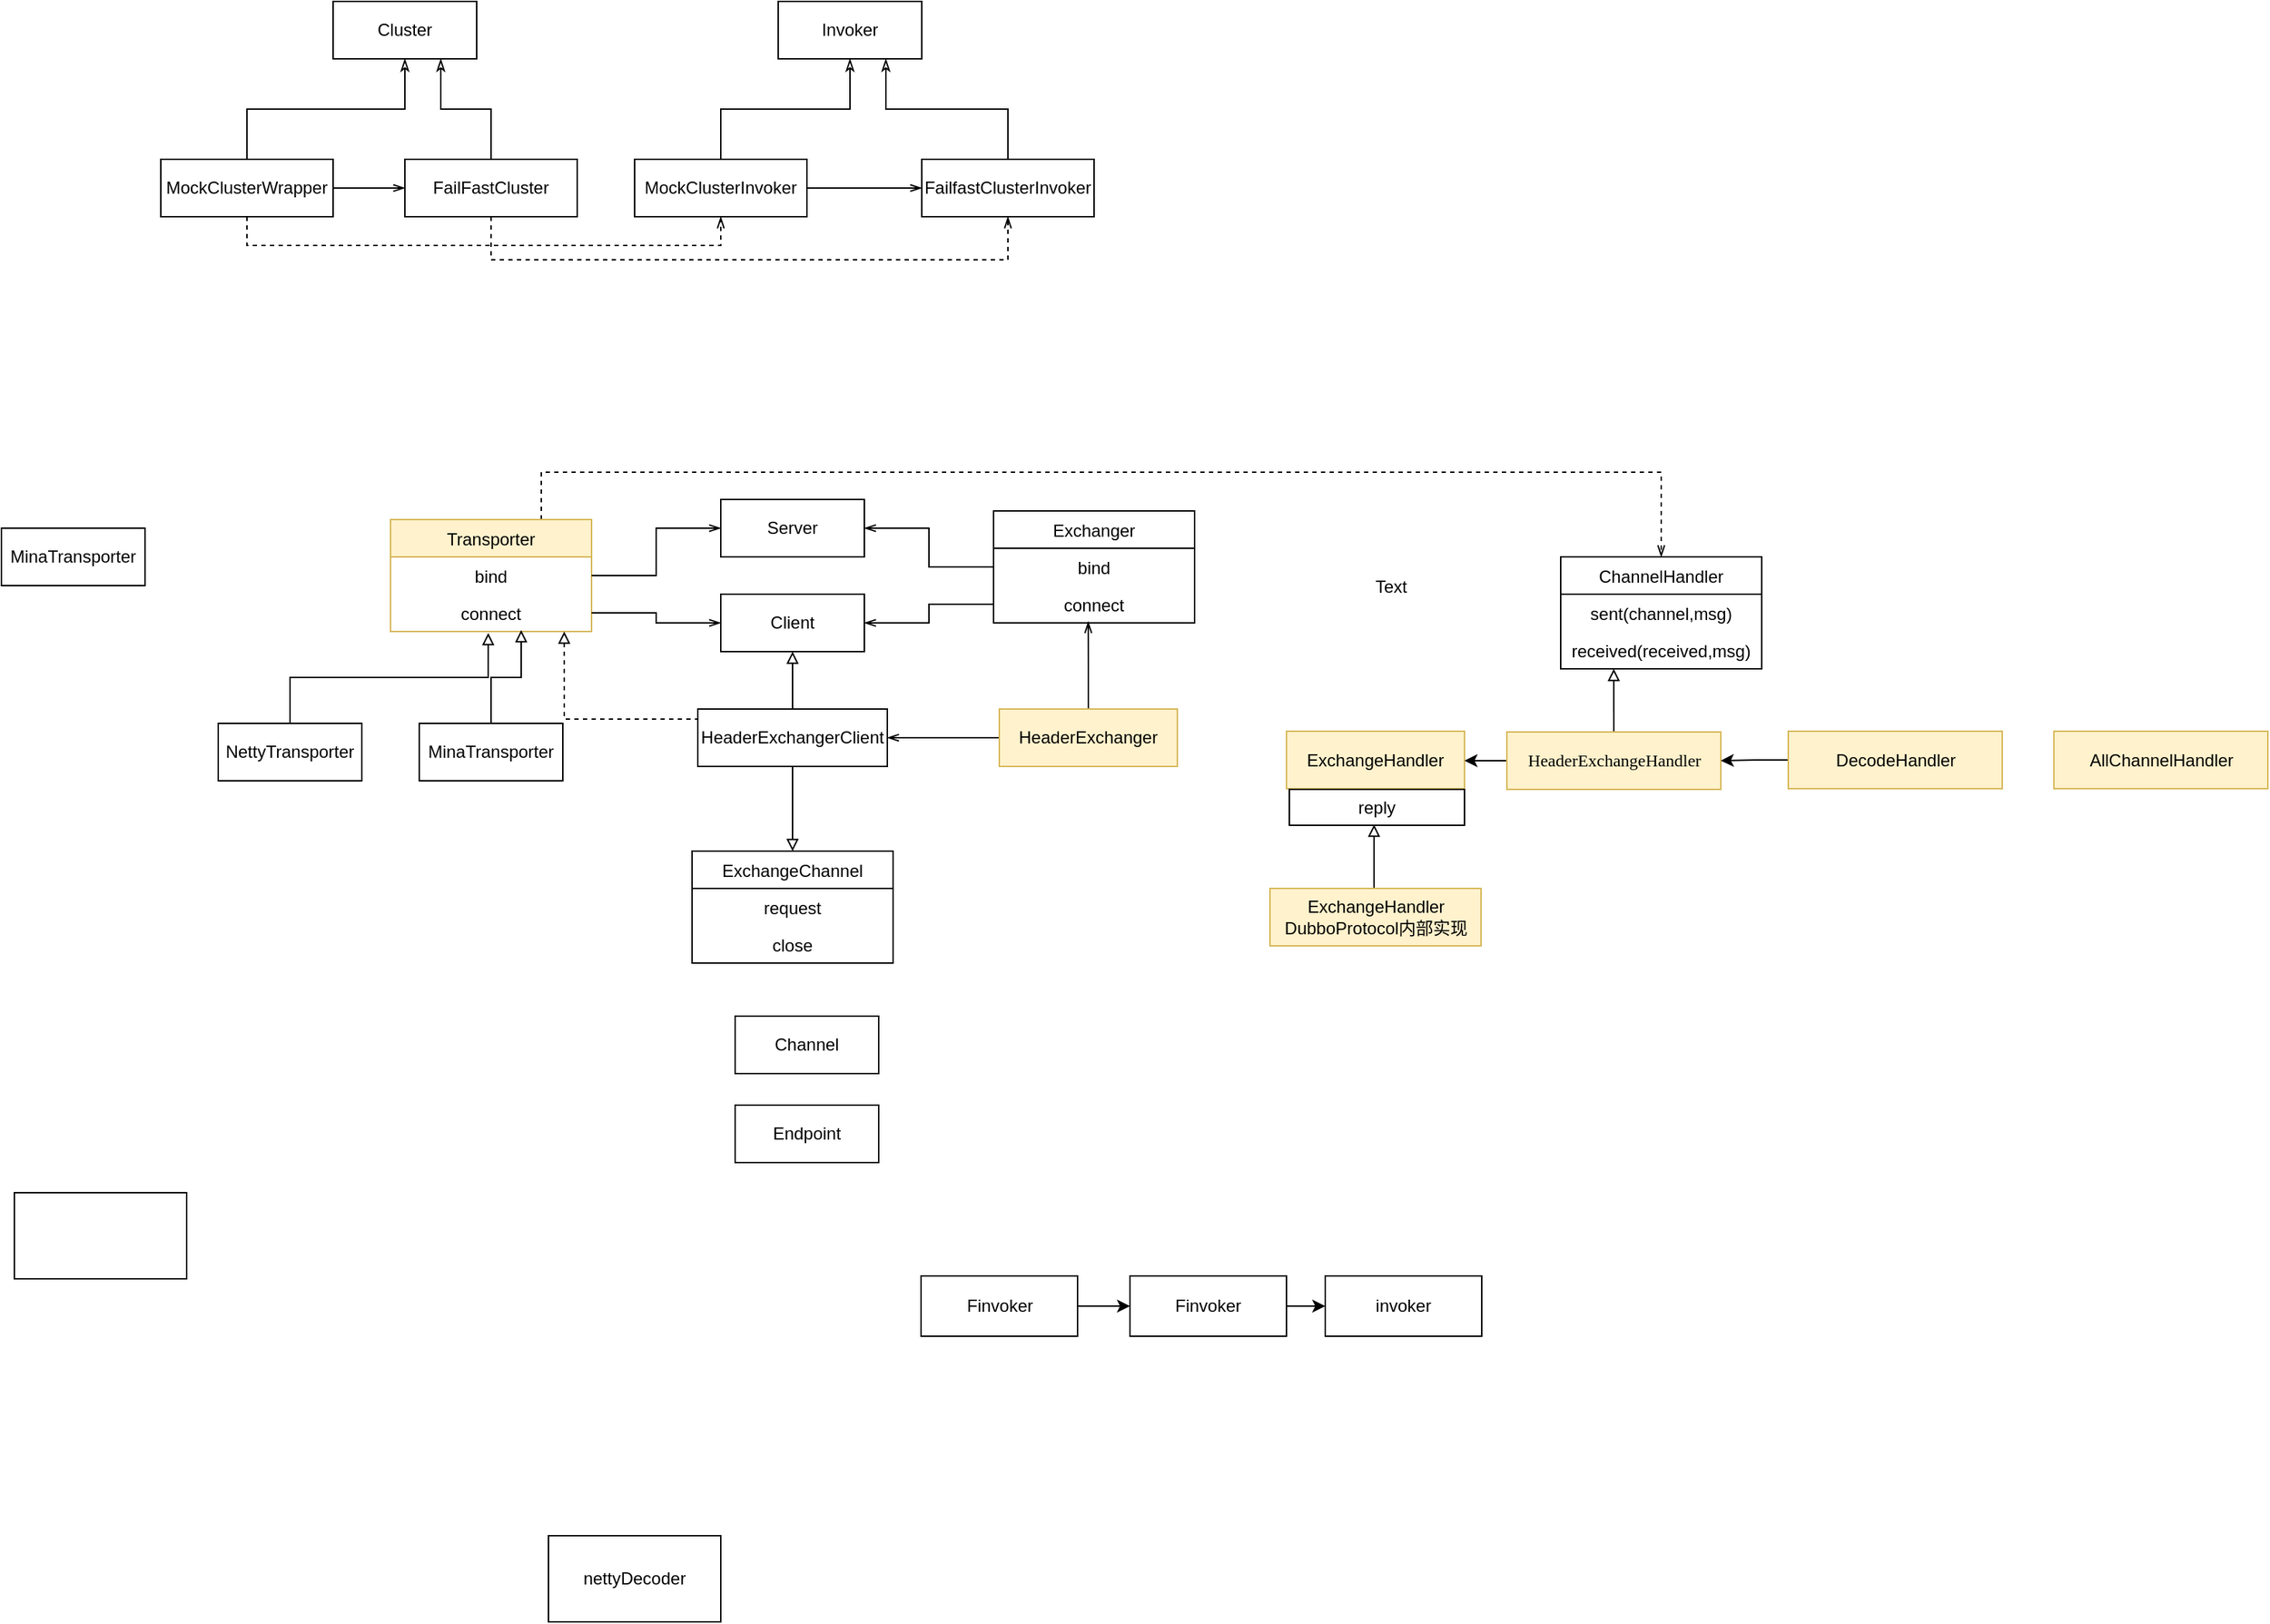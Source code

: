<mxfile version="12.1.9" type="github" pages="1">
  <diagram id="3wP88udwANUkymrkbnxM" name="第 1 页">
    <mxGraphModel dx="1162" dy="421" grid="0" gridSize="10" guides="1" tooltips="1" connect="1" arrows="1" fold="1" page="0" pageScale="1" pageWidth="827" pageHeight="1169" math="0" shadow="0">
      <root>
        <mxCell id="0"/>
        <mxCell id="1" parent="0"/>
        <mxCell id="S6FNpbCSUPsFbbJEjk5P-1" value="Cluster" style="rounded=0;whiteSpace=wrap;html=1;" parent="1" vertex="1">
          <mxGeometry x="170" y="120" width="100" height="40" as="geometry"/>
        </mxCell>
        <mxCell id="S6FNpbCSUPsFbbJEjk5P-2" value="Invoker" style="rounded=0;whiteSpace=wrap;html=1;" parent="1" vertex="1">
          <mxGeometry x="480" y="120" width="100" height="40" as="geometry"/>
        </mxCell>
        <mxCell id="S6FNpbCSUPsFbbJEjk5P-13" style="edgeStyle=orthogonalEdgeStyle;rounded=0;orthogonalLoop=1;jettySize=auto;html=1;exitX=0.5;exitY=0;exitDx=0;exitDy=0;entryX=0.5;entryY=1;entryDx=0;entryDy=0;endArrow=classicThin;endFill=0;" parent="1" source="S6FNpbCSUPsFbbJEjk5P-3" target="S6FNpbCSUPsFbbJEjk5P-1" edge="1">
          <mxGeometry relative="1" as="geometry"/>
        </mxCell>
        <mxCell id="S6FNpbCSUPsFbbJEjk5P-25" style="edgeStyle=orthogonalEdgeStyle;rounded=0;orthogonalLoop=1;jettySize=auto;html=1;exitX=0.5;exitY=1;exitDx=0;exitDy=0;entryX=0.5;entryY=1;entryDx=0;entryDy=0;endArrow=openThin;endFill=0;dashed=1;" parent="1" source="S6FNpbCSUPsFbbJEjk5P-3" target="S6FNpbCSUPsFbbJEjk5P-14" edge="1">
          <mxGeometry relative="1" as="geometry"/>
        </mxCell>
        <mxCell id="S6FNpbCSUPsFbbJEjk5P-27" style="edgeStyle=orthogonalEdgeStyle;rounded=0;orthogonalLoop=1;jettySize=auto;html=1;exitX=1;exitY=0.5;exitDx=0;exitDy=0;entryX=0;entryY=0.5;entryDx=0;entryDy=0;endArrow=openThin;endFill=0;" parent="1" source="S6FNpbCSUPsFbbJEjk5P-3" target="S6FNpbCSUPsFbbJEjk5P-19" edge="1">
          <mxGeometry relative="1" as="geometry"/>
        </mxCell>
        <mxCell id="S6FNpbCSUPsFbbJEjk5P-3" value="MockClusterWrapper" style="rounded=0;whiteSpace=wrap;html=1;" parent="1" vertex="1">
          <mxGeometry x="50" y="230" width="120" height="40" as="geometry"/>
        </mxCell>
        <mxCell id="S6FNpbCSUPsFbbJEjk5P-15" style="edgeStyle=orthogonalEdgeStyle;rounded=0;orthogonalLoop=1;jettySize=auto;html=1;exitX=0.5;exitY=0;exitDx=0;exitDy=0;entryX=0.5;entryY=1;entryDx=0;entryDy=0;endArrow=classicThin;endFill=0;" parent="1" source="S6FNpbCSUPsFbbJEjk5P-14" target="S6FNpbCSUPsFbbJEjk5P-2" edge="1">
          <mxGeometry relative="1" as="geometry"/>
        </mxCell>
        <mxCell id="S6FNpbCSUPsFbbJEjk5P-28" style="edgeStyle=orthogonalEdgeStyle;rounded=0;orthogonalLoop=1;jettySize=auto;html=1;exitX=1;exitY=0.5;exitDx=0;exitDy=0;entryX=0;entryY=0.5;entryDx=0;entryDy=0;endArrow=openThin;endFill=0;" parent="1" source="S6FNpbCSUPsFbbJEjk5P-14" target="S6FNpbCSUPsFbbJEjk5P-16" edge="1">
          <mxGeometry relative="1" as="geometry"/>
        </mxCell>
        <mxCell id="S6FNpbCSUPsFbbJEjk5P-14" value="MockClusterInvoker" style="rounded=0;whiteSpace=wrap;html=1;" parent="1" vertex="1">
          <mxGeometry x="380" y="230" width="120" height="40" as="geometry"/>
        </mxCell>
        <mxCell id="S6FNpbCSUPsFbbJEjk5P-17" style="edgeStyle=orthogonalEdgeStyle;rounded=0;orthogonalLoop=1;jettySize=auto;html=1;exitX=0.5;exitY=0;exitDx=0;exitDy=0;entryX=0.75;entryY=1;entryDx=0;entryDy=0;endArrow=classicThin;endFill=0;" parent="1" source="S6FNpbCSUPsFbbJEjk5P-16" target="S6FNpbCSUPsFbbJEjk5P-2" edge="1">
          <mxGeometry relative="1" as="geometry"/>
        </mxCell>
        <mxCell id="S6FNpbCSUPsFbbJEjk5P-16" value="FailfastClusterInvoker" style="rounded=0;whiteSpace=wrap;html=1;" parent="1" vertex="1">
          <mxGeometry x="580" y="230" width="120" height="40" as="geometry"/>
        </mxCell>
        <mxCell id="S6FNpbCSUPsFbbJEjk5P-20" style="edgeStyle=orthogonalEdgeStyle;rounded=0;orthogonalLoop=1;jettySize=auto;html=1;exitX=0.5;exitY=0;exitDx=0;exitDy=0;entryX=0.75;entryY=1;entryDx=0;entryDy=0;endArrow=classicThin;endFill=0;" parent="1" source="S6FNpbCSUPsFbbJEjk5P-19" target="S6FNpbCSUPsFbbJEjk5P-1" edge="1">
          <mxGeometry relative="1" as="geometry"/>
        </mxCell>
        <mxCell id="S6FNpbCSUPsFbbJEjk5P-26" style="edgeStyle=orthogonalEdgeStyle;rounded=0;orthogonalLoop=1;jettySize=auto;html=1;exitX=0.5;exitY=1;exitDx=0;exitDy=0;entryX=0.5;entryY=1;entryDx=0;entryDy=0;dashed=1;endArrow=openThin;endFill=0;" parent="1" source="S6FNpbCSUPsFbbJEjk5P-19" target="S6FNpbCSUPsFbbJEjk5P-16" edge="1">
          <mxGeometry relative="1" as="geometry">
            <Array as="points">
              <mxPoint x="280" y="300"/>
              <mxPoint x="640" y="300"/>
            </Array>
          </mxGeometry>
        </mxCell>
        <mxCell id="S6FNpbCSUPsFbbJEjk5P-19" value="FailFastCluster" style="rounded=0;whiteSpace=wrap;html=1;" parent="1" vertex="1">
          <mxGeometry x="220" y="230" width="120" height="40" as="geometry"/>
        </mxCell>
        <mxCell id="S6FNpbCSUPsFbbJEjk5P-42" style="edgeStyle=orthogonalEdgeStyle;rounded=0;orthogonalLoop=1;jettySize=auto;html=1;exitX=0.5;exitY=0;exitDx=0;exitDy=0;entryX=0.486;entryY=1.038;entryDx=0;entryDy=0;entryPerimeter=0;endArrow=block;endFill=0;" parent="1" source="S6FNpbCSUPsFbbJEjk5P-30" target="S6FNpbCSUPsFbbJEjk5P-33" edge="1">
          <mxGeometry relative="1" as="geometry"/>
        </mxCell>
        <mxCell id="S6FNpbCSUPsFbbJEjk5P-30" value="NettyTransporter" style="rounded=0;whiteSpace=wrap;html=1;" parent="1" vertex="1">
          <mxGeometry x="90" y="623" width="100" height="40" as="geometry"/>
        </mxCell>
        <mxCell id="S6FNpbCSUPsFbbJEjk5P-83" style="edgeStyle=orthogonalEdgeStyle;rounded=0;orthogonalLoop=1;jettySize=auto;html=1;exitX=0.75;exitY=0;exitDx=0;exitDy=0;entryX=0.5;entryY=0;entryDx=0;entryDy=0;dashed=1;endArrow=openThin;endFill=0;" parent="1" source="S6FNpbCSUPsFbbJEjk5P-31" target="S6FNpbCSUPsFbbJEjk5P-76" edge="1">
          <mxGeometry relative="1" as="geometry">
            <Array as="points">
              <mxPoint x="315" y="448"/>
              <mxPoint x="1095" y="448"/>
            </Array>
          </mxGeometry>
        </mxCell>
        <mxCell id="S6FNpbCSUPsFbbJEjk5P-31" value="Transporter" style="swimlane;fontStyle=0;childLayout=stackLayout;horizontal=1;startSize=26;fillColor=#fff2cc;horizontalStack=0;resizeParent=1;resizeParentMax=0;resizeLast=0;collapsible=1;marginBottom=0;strokeColor=#d6b656;" parent="1" vertex="1">
          <mxGeometry x="210" y="481" width="140" height="78" as="geometry"/>
        </mxCell>
        <mxCell id="S6FNpbCSUPsFbbJEjk5P-32" value="bind" style="text;strokeColor=none;fillColor=none;align=center;verticalAlign=top;spacingLeft=4;spacingRight=4;overflow=hidden;rotatable=0;points=[[0,0.5],[1,0.5]];portConstraint=eastwest;" parent="S6FNpbCSUPsFbbJEjk5P-31" vertex="1">
          <mxGeometry y="26" width="140" height="26" as="geometry"/>
        </mxCell>
        <mxCell id="S6FNpbCSUPsFbbJEjk5P-33" value="connect" style="text;strokeColor=none;fillColor=none;align=center;verticalAlign=top;spacingLeft=4;spacingRight=4;overflow=hidden;rotatable=0;points=[[0,0.5],[1,0.5]];portConstraint=eastwest;" parent="S6FNpbCSUPsFbbJEjk5P-31" vertex="1">
          <mxGeometry y="52" width="140" height="26" as="geometry"/>
        </mxCell>
        <mxCell id="S6FNpbCSUPsFbbJEjk5P-36" value="Server" style="rounded=0;whiteSpace=wrap;html=1;" parent="1" vertex="1">
          <mxGeometry x="440" y="467" width="100" height="40" as="geometry"/>
        </mxCell>
        <mxCell id="S6FNpbCSUPsFbbJEjk5P-37" value="Client" style="rounded=0;whiteSpace=wrap;html=1;" parent="1" vertex="1">
          <mxGeometry x="440" y="533" width="100" height="40" as="geometry"/>
        </mxCell>
        <mxCell id="S6FNpbCSUPsFbbJEjk5P-38" style="edgeStyle=orthogonalEdgeStyle;rounded=0;orthogonalLoop=1;jettySize=auto;html=1;exitX=1;exitY=0.5;exitDx=0;exitDy=0;entryX=0;entryY=0.5;entryDx=0;entryDy=0;endArrow=openThin;endFill=0;" parent="1" source="S6FNpbCSUPsFbbJEjk5P-32" target="S6FNpbCSUPsFbbJEjk5P-36" edge="1">
          <mxGeometry relative="1" as="geometry"/>
        </mxCell>
        <mxCell id="S6FNpbCSUPsFbbJEjk5P-39" style="edgeStyle=orthogonalEdgeStyle;rounded=0;orthogonalLoop=1;jettySize=auto;html=1;exitX=1;exitY=0.5;exitDx=0;exitDy=0;entryX=0;entryY=0.5;entryDx=0;entryDy=0;endArrow=openThin;endFill=0;" parent="1" source="S6FNpbCSUPsFbbJEjk5P-33" target="S6FNpbCSUPsFbbJEjk5P-37" edge="1">
          <mxGeometry relative="1" as="geometry"/>
        </mxCell>
        <mxCell id="S6FNpbCSUPsFbbJEjk5P-44" style="edgeStyle=orthogonalEdgeStyle;rounded=0;orthogonalLoop=1;jettySize=auto;html=1;exitX=0.5;exitY=0;exitDx=0;exitDy=0;entryX=0.65;entryY=0.962;entryDx=0;entryDy=0;entryPerimeter=0;endArrow=block;endFill=0;" parent="1" source="S6FNpbCSUPsFbbJEjk5P-43" target="S6FNpbCSUPsFbbJEjk5P-33" edge="1">
          <mxGeometry relative="1" as="geometry"/>
        </mxCell>
        <mxCell id="S6FNpbCSUPsFbbJEjk5P-43" value="MinaTransporter" style="rounded=0;whiteSpace=wrap;html=1;" parent="1" vertex="1">
          <mxGeometry x="230" y="623" width="100" height="40" as="geometry"/>
        </mxCell>
        <mxCell id="S6FNpbCSUPsFbbJEjk5P-47" value="MinaTransporter" style="rounded=0;whiteSpace=wrap;html=1;" parent="1" vertex="1">
          <mxGeometry x="-61" y="487" width="100" height="40" as="geometry"/>
        </mxCell>
        <mxCell id="S6FNpbCSUPsFbbJEjk5P-48" value="Exchanger" style="swimlane;fontStyle=0;childLayout=stackLayout;horizontal=1;startSize=26;fillColor=none;horizontalStack=0;resizeParent=1;resizeParentMax=0;resizeLast=0;collapsible=1;marginBottom=0;" parent="1" vertex="1">
          <mxGeometry x="630" y="475" width="140" height="78" as="geometry">
            <mxRectangle x="-90" y="565" width="84" height="26" as="alternateBounds"/>
          </mxGeometry>
        </mxCell>
        <mxCell id="S6FNpbCSUPsFbbJEjk5P-49" value="bind" style="text;strokeColor=none;fillColor=none;align=center;verticalAlign=top;spacingLeft=4;spacingRight=4;overflow=hidden;rotatable=0;points=[[0,0.5],[1,0.5]];portConstraint=eastwest;" parent="S6FNpbCSUPsFbbJEjk5P-48" vertex="1">
          <mxGeometry y="26" width="140" height="26" as="geometry"/>
        </mxCell>
        <mxCell id="S6FNpbCSUPsFbbJEjk5P-50" value="connect" style="text;strokeColor=none;fillColor=none;align=center;verticalAlign=top;spacingLeft=4;spacingRight=4;overflow=hidden;rotatable=0;points=[[0,0.5],[1,0.5]];portConstraint=eastwest;" parent="S6FNpbCSUPsFbbJEjk5P-48" vertex="1">
          <mxGeometry y="52" width="140" height="26" as="geometry"/>
        </mxCell>
        <mxCell id="S6FNpbCSUPsFbbJEjk5P-51" style="edgeStyle=orthogonalEdgeStyle;rounded=0;orthogonalLoop=1;jettySize=auto;html=1;exitX=0;exitY=0.5;exitDx=0;exitDy=0;entryX=1;entryY=0.5;entryDx=0;entryDy=0;endArrow=openThin;endFill=0;" parent="1" source="S6FNpbCSUPsFbbJEjk5P-49" target="S6FNpbCSUPsFbbJEjk5P-36" edge="1">
          <mxGeometry relative="1" as="geometry"/>
        </mxCell>
        <mxCell id="S6FNpbCSUPsFbbJEjk5P-52" style="edgeStyle=orthogonalEdgeStyle;rounded=0;orthogonalLoop=1;jettySize=auto;html=1;exitX=0;exitY=0.5;exitDx=0;exitDy=0;entryX=1;entryY=0.5;entryDx=0;entryDy=0;endArrow=openThin;endFill=0;" parent="1" source="S6FNpbCSUPsFbbJEjk5P-50" target="S6FNpbCSUPsFbbJEjk5P-37" edge="1">
          <mxGeometry relative="1" as="geometry"/>
        </mxCell>
        <mxCell id="S6FNpbCSUPsFbbJEjk5P-54" style="edgeStyle=orthogonalEdgeStyle;rounded=0;orthogonalLoop=1;jettySize=auto;html=1;exitX=0.5;exitY=0;exitDx=0;exitDy=0;entryX=0.471;entryY=0.962;entryDx=0;entryDy=0;entryPerimeter=0;endArrow=openThin;endFill=0;" parent="1" source="S6FNpbCSUPsFbbJEjk5P-53" target="S6FNpbCSUPsFbbJEjk5P-50" edge="1">
          <mxGeometry relative="1" as="geometry"/>
        </mxCell>
        <mxCell id="S6FNpbCSUPsFbbJEjk5P-60" style="edgeStyle=orthogonalEdgeStyle;rounded=0;orthogonalLoop=1;jettySize=auto;html=1;exitX=0;exitY=0.5;exitDx=0;exitDy=0;entryX=1;entryY=0.5;entryDx=0;entryDy=0;endArrow=openThin;endFill=0;" parent="1" source="S6FNpbCSUPsFbbJEjk5P-53" target="S6FNpbCSUPsFbbJEjk5P-58" edge="1">
          <mxGeometry relative="1" as="geometry"/>
        </mxCell>
        <mxCell id="S6FNpbCSUPsFbbJEjk5P-53" value="HeaderExchanger" style="rounded=0;whiteSpace=wrap;html=1;fillColor=#fff2cc;strokeColor=#d6b656;" parent="1" vertex="1">
          <mxGeometry x="634" y="613" width="124" height="40" as="geometry"/>
        </mxCell>
        <mxCell id="S6FNpbCSUPsFbbJEjk5P-59" style="edgeStyle=orthogonalEdgeStyle;rounded=0;orthogonalLoop=1;jettySize=auto;html=1;exitX=0.5;exitY=0;exitDx=0;exitDy=0;entryX=0.5;entryY=1;entryDx=0;entryDy=0;endArrow=block;endFill=0;" parent="1" source="S6FNpbCSUPsFbbJEjk5P-58" target="S6FNpbCSUPsFbbJEjk5P-37" edge="1">
          <mxGeometry relative="1" as="geometry"/>
        </mxCell>
        <mxCell id="S6FNpbCSUPsFbbJEjk5P-66" style="edgeStyle=orthogonalEdgeStyle;rounded=0;orthogonalLoop=1;jettySize=auto;html=1;exitX=0.5;exitY=1;exitDx=0;exitDy=0;endArrow=block;endFill=0;" parent="1" source="S6FNpbCSUPsFbbJEjk5P-58" target="S6FNpbCSUPsFbbJEjk5P-63" edge="1">
          <mxGeometry relative="1" as="geometry"/>
        </mxCell>
        <mxCell id="S6FNpbCSUPsFbbJEjk5P-74" style="edgeStyle=orthogonalEdgeStyle;rounded=0;orthogonalLoop=1;jettySize=auto;html=1;exitX=0;exitY=0.5;exitDx=0;exitDy=0;entryX=0.864;entryY=1;entryDx=0;entryDy=0;entryPerimeter=0;endArrow=block;endFill=0;dashed=1;" parent="1" source="S6FNpbCSUPsFbbJEjk5P-58" target="S6FNpbCSUPsFbbJEjk5P-33" edge="1">
          <mxGeometry relative="1" as="geometry">
            <Array as="points">
              <mxPoint x="424" y="620"/>
              <mxPoint x="331" y="620"/>
            </Array>
          </mxGeometry>
        </mxCell>
        <mxCell id="S6FNpbCSUPsFbbJEjk5P-58" value="HeaderExchangerClient" style="rounded=0;whiteSpace=wrap;html=1;" parent="1" vertex="1">
          <mxGeometry x="424" y="613" width="132" height="40" as="geometry"/>
        </mxCell>
        <mxCell id="S6FNpbCSUPsFbbJEjk5P-63" value="ExchangeChannel" style="swimlane;fontStyle=0;childLayout=stackLayout;horizontal=1;startSize=26;fillColor=none;horizontalStack=0;resizeParent=1;resizeParentMax=0;resizeLast=0;collapsible=1;marginBottom=0;" parent="1" vertex="1">
          <mxGeometry x="420" y="712" width="140" height="78" as="geometry">
            <mxRectangle x="-90" y="565" width="84" height="26" as="alternateBounds"/>
          </mxGeometry>
        </mxCell>
        <mxCell id="S6FNpbCSUPsFbbJEjk5P-64" value="request" style="text;strokeColor=none;fillColor=none;align=center;verticalAlign=top;spacingLeft=4;spacingRight=4;overflow=hidden;rotatable=0;points=[[0,0.5],[1,0.5]];portConstraint=eastwest;" parent="S6FNpbCSUPsFbbJEjk5P-63" vertex="1">
          <mxGeometry y="26" width="140" height="26" as="geometry"/>
        </mxCell>
        <mxCell id="S6FNpbCSUPsFbbJEjk5P-65" value="close" style="text;strokeColor=none;fillColor=none;align=center;verticalAlign=top;spacingLeft=4;spacingRight=4;overflow=hidden;rotatable=0;points=[[0,0.5],[1,0.5]];portConstraint=eastwest;" parent="S6FNpbCSUPsFbbJEjk5P-63" vertex="1">
          <mxGeometry y="52" width="140" height="26" as="geometry"/>
        </mxCell>
        <mxCell id="S6FNpbCSUPsFbbJEjk5P-67" value="Channel" style="rounded=0;whiteSpace=wrap;html=1;" parent="1" vertex="1">
          <mxGeometry x="450" y="827" width="100" height="40" as="geometry"/>
        </mxCell>
        <mxCell id="S6FNpbCSUPsFbbJEjk5P-68" value="Endpoint" style="rounded=0;whiteSpace=wrap;html=1;" parent="1" vertex="1">
          <mxGeometry x="450" y="889" width="100" height="40" as="geometry"/>
        </mxCell>
        <mxCell id="S6FNpbCSUPsFbbJEjk5P-71" value="" style="edgeStyle=orthogonalEdgeStyle;rounded=0;orthogonalLoop=1;jettySize=auto;html=1;endArrow=block;endFill=0;" parent="1" edge="1">
          <mxGeometry relative="1" as="geometry">
            <mxPoint x="520" y="816" as="sourcePoint"/>
          </mxGeometry>
        </mxCell>
        <mxCell id="S6FNpbCSUPsFbbJEjk5P-76" value="ChannelHandler" style="swimlane;fontStyle=0;childLayout=stackLayout;horizontal=1;startSize=26;fillColor=none;horizontalStack=0;resizeParent=1;resizeParentMax=0;resizeLast=0;collapsible=1;marginBottom=0;" parent="1" vertex="1">
          <mxGeometry x="1025" y="507" width="140" height="78" as="geometry">
            <mxRectangle x="-90" y="565" width="84" height="26" as="alternateBounds"/>
          </mxGeometry>
        </mxCell>
        <mxCell id="S6FNpbCSUPsFbbJEjk5P-77" value="sent(channel,msg)" style="text;strokeColor=none;fillColor=none;align=center;verticalAlign=top;spacingLeft=4;spacingRight=4;overflow=hidden;rotatable=0;points=[[0,0.5],[1,0.5]];portConstraint=eastwest;" parent="S6FNpbCSUPsFbbJEjk5P-76" vertex="1">
          <mxGeometry y="26" width="140" height="26" as="geometry"/>
        </mxCell>
        <mxCell id="S6FNpbCSUPsFbbJEjk5P-78" value="received(received,msg)" style="text;strokeColor=none;fillColor=none;align=center;verticalAlign=top;spacingLeft=4;spacingRight=4;overflow=hidden;rotatable=0;points=[[0,0.5],[1,0.5]];portConstraint=eastwest;" parent="S6FNpbCSUPsFbbJEjk5P-76" vertex="1">
          <mxGeometry y="52" width="140" height="26" as="geometry"/>
        </mxCell>
        <mxCell id="S6FNpbCSUPsFbbJEjk5P-79" value="ExchangeHandler" style="rounded=0;whiteSpace=wrap;html=1;fillColor=#fff2cc;strokeColor=#d6b656;" parent="1" vertex="1">
          <mxGeometry x="834" y="628.5" width="124" height="40" as="geometry"/>
        </mxCell>
        <mxCell id="S6FNpbCSUPsFbbJEjk5P-85" style="edgeStyle=orthogonalEdgeStyle;rounded=0;orthogonalLoop=1;jettySize=auto;html=1;exitX=0.5;exitY=0;exitDx=0;exitDy=0;entryX=0.264;entryY=1;entryDx=0;entryDy=0;entryPerimeter=0;endArrow=block;endFill=0;" parent="1" source="S6FNpbCSUPsFbbJEjk5P-82" target="S6FNpbCSUPsFbbJEjk5P-78" edge="1">
          <mxGeometry relative="1" as="geometry"/>
        </mxCell>
        <mxCell id="4KYblLX-J10OmJDzWOq2-3" style="edgeStyle=orthogonalEdgeStyle;rounded=0;orthogonalLoop=1;jettySize=auto;html=1;exitX=0;exitY=0.5;exitDx=0;exitDy=0;entryX=1;entryY=0.5;entryDx=0;entryDy=0;" edge="1" parent="1" source="S6FNpbCSUPsFbbJEjk5P-82" target="S6FNpbCSUPsFbbJEjk5P-79">
          <mxGeometry relative="1" as="geometry"/>
        </mxCell>
        <mxCell id="S6FNpbCSUPsFbbJEjk5P-82" value="&lt;pre style=&quot;font-family: &amp;#34;menlo&amp;#34; ; font-size: 9pt&quot;&gt;HeaderExchangeHandler&lt;/pre&gt;" style="rounded=0;whiteSpace=wrap;html=1;fillColor=#fff2cc;strokeColor=#d6b656;" parent="1" vertex="1">
          <mxGeometry x="987.5" y="629" width="149" height="40" as="geometry"/>
        </mxCell>
        <mxCell id="cHIJ3ol1UEYUOy4D1FIM-1" value="" style="rounded=0;whiteSpace=wrap;html=1;" parent="1" vertex="1">
          <mxGeometry x="-52" y="950" width="120" height="60" as="geometry"/>
        </mxCell>
        <mxCell id="4KYblLX-J10OmJDzWOq2-2" style="edgeStyle=orthogonalEdgeStyle;rounded=0;orthogonalLoop=1;jettySize=auto;html=1;entryX=1;entryY=0.5;entryDx=0;entryDy=0;" edge="1" parent="1" source="4KYblLX-J10OmJDzWOq2-1" target="S6FNpbCSUPsFbbJEjk5P-82">
          <mxGeometry relative="1" as="geometry"/>
        </mxCell>
        <mxCell id="4KYblLX-J10OmJDzWOq2-1" value="DecodeHandler" style="rounded=0;whiteSpace=wrap;html=1;fillColor=#fff2cc;strokeColor=#d6b656;" vertex="1" parent="1">
          <mxGeometry x="1183.5" y="628.5" width="149" height="40" as="geometry"/>
        </mxCell>
        <mxCell id="4KYblLX-J10OmJDzWOq2-5" value="reply" style="rounded=0;whiteSpace=wrap;html=1;" vertex="1" parent="1">
          <mxGeometry x="836" y="669" width="122" height="25" as="geometry"/>
        </mxCell>
        <mxCell id="4KYblLX-J10OmJDzWOq2-8" value="ExchangeHandler&lt;br&gt;DubboProtocol内部实现" style="rounded=0;whiteSpace=wrap;html=1;fillColor=#fff2cc;strokeColor=#d6b656;" vertex="1" parent="1">
          <mxGeometry x="822.5" y="738" width="147" height="40" as="geometry"/>
        </mxCell>
        <mxCell id="4KYblLX-J10OmJDzWOq2-9" style="edgeStyle=orthogonalEdgeStyle;rounded=0;orthogonalLoop=1;jettySize=auto;html=1;exitX=0.5;exitY=0;exitDx=0;exitDy=0;entryX=0.264;entryY=1;entryDx=0;entryDy=0;entryPerimeter=0;endArrow=block;endFill=0;" edge="1" parent="1">
          <mxGeometry relative="1" as="geometry">
            <mxPoint x="895" y="737.5" as="sourcePoint"/>
            <mxPoint x="895" y="693.5" as="targetPoint"/>
          </mxGeometry>
        </mxCell>
        <mxCell id="4KYblLX-J10OmJDzWOq2-10" value="nettyDecoder" style="rounded=0;whiteSpace=wrap;html=1;" vertex="1" parent="1">
          <mxGeometry x="320" y="1189" width="120" height="60" as="geometry"/>
        </mxCell>
        <mxCell id="4KYblLX-J10OmJDzWOq2-11" value="AllChannelHandler" style="rounded=0;whiteSpace=wrap;html=1;fillColor=#fff2cc;strokeColor=#d6b656;" vertex="1" parent="1">
          <mxGeometry x="1368.5" y="628.5" width="149" height="40" as="geometry"/>
        </mxCell>
        <mxCell id="4KYblLX-J10OmJDzWOq2-12" value="Text" style="text;html=1;resizable=0;points=[];autosize=1;align=left;verticalAlign=top;spacingTop=-4;" vertex="1" parent="1">
          <mxGeometry x="894" y="518" width="32" height="14" as="geometry"/>
        </mxCell>
        <mxCell id="4KYblLX-J10OmJDzWOq2-13" value="invoker" style="rounded=0;whiteSpace=wrap;html=1;" vertex="1" parent="1">
          <mxGeometry x="861" y="1008" width="109" height="42" as="geometry"/>
        </mxCell>
        <mxCell id="4KYblLX-J10OmJDzWOq2-15" style="edgeStyle=orthogonalEdgeStyle;rounded=0;orthogonalLoop=1;jettySize=auto;html=1;exitX=1;exitY=0.5;exitDx=0;exitDy=0;entryX=0;entryY=0.5;entryDx=0;entryDy=0;" edge="1" parent="1" source="4KYblLX-J10OmJDzWOq2-14" target="4KYblLX-J10OmJDzWOq2-13">
          <mxGeometry relative="1" as="geometry"/>
        </mxCell>
        <mxCell id="4KYblLX-J10OmJDzWOq2-14" value="Finvoker" style="rounded=0;whiteSpace=wrap;html=1;" vertex="1" parent="1">
          <mxGeometry x="725" y="1008" width="109" height="42" as="geometry"/>
        </mxCell>
        <mxCell id="4KYblLX-J10OmJDzWOq2-19" style="edgeStyle=orthogonalEdgeStyle;rounded=0;orthogonalLoop=1;jettySize=auto;html=1;exitX=1;exitY=0.5;exitDx=0;exitDy=0;entryX=0;entryY=0.5;entryDx=0;entryDy=0;" edge="1" parent="1" source="4KYblLX-J10OmJDzWOq2-16" target="4KYblLX-J10OmJDzWOq2-14">
          <mxGeometry relative="1" as="geometry"/>
        </mxCell>
        <mxCell id="4KYblLX-J10OmJDzWOq2-16" value="Finvoker" style="rounded=0;whiteSpace=wrap;html=1;" vertex="1" parent="1">
          <mxGeometry x="579.5" y="1008" width="109" height="42" as="geometry"/>
        </mxCell>
      </root>
    </mxGraphModel>
  </diagram>
</mxfile>

